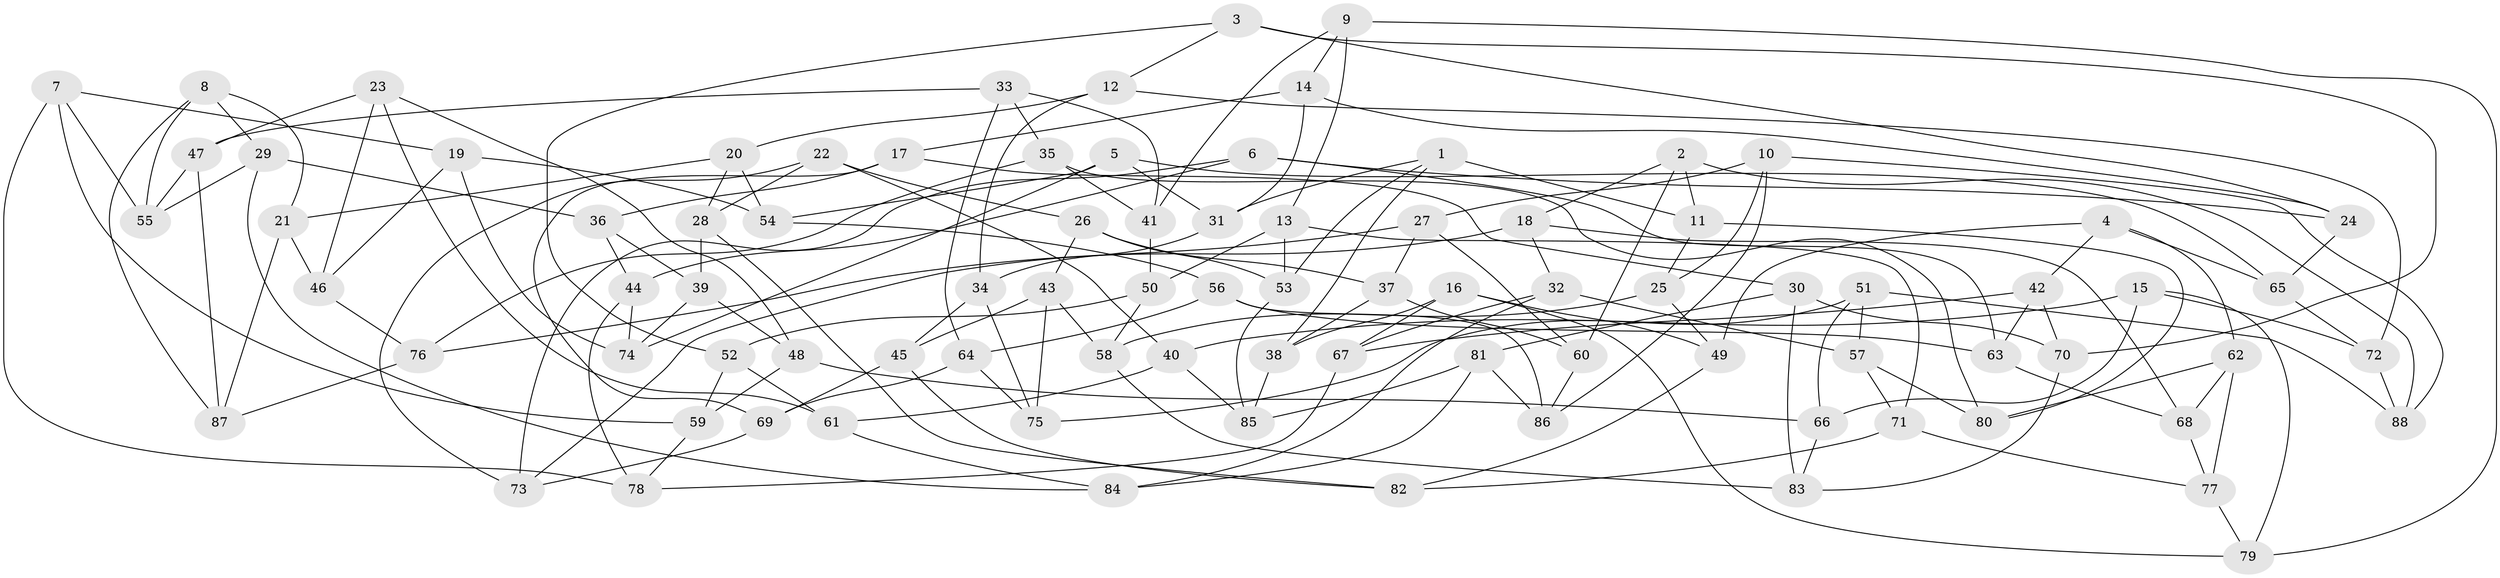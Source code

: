 // Generated by graph-tools (version 1.1) at 2025/38/03/09/25 02:38:05]
// undirected, 88 vertices, 176 edges
graph export_dot {
graph [start="1"]
  node [color=gray90,style=filled];
  1;
  2;
  3;
  4;
  5;
  6;
  7;
  8;
  9;
  10;
  11;
  12;
  13;
  14;
  15;
  16;
  17;
  18;
  19;
  20;
  21;
  22;
  23;
  24;
  25;
  26;
  27;
  28;
  29;
  30;
  31;
  32;
  33;
  34;
  35;
  36;
  37;
  38;
  39;
  40;
  41;
  42;
  43;
  44;
  45;
  46;
  47;
  48;
  49;
  50;
  51;
  52;
  53;
  54;
  55;
  56;
  57;
  58;
  59;
  60;
  61;
  62;
  63;
  64;
  65;
  66;
  67;
  68;
  69;
  70;
  71;
  72;
  73;
  74;
  75;
  76;
  77;
  78;
  79;
  80;
  81;
  82;
  83;
  84;
  85;
  86;
  87;
  88;
  1 -- 11;
  1 -- 53;
  1 -- 31;
  1 -- 38;
  2 -- 18;
  2 -- 60;
  2 -- 11;
  2 -- 88;
  3 -- 12;
  3 -- 52;
  3 -- 24;
  3 -- 70;
  4 -- 49;
  4 -- 65;
  4 -- 42;
  4 -- 62;
  5 -- 74;
  5 -- 54;
  5 -- 65;
  5 -- 31;
  6 -- 44;
  6 -- 24;
  6 -- 73;
  6 -- 63;
  7 -- 59;
  7 -- 78;
  7 -- 19;
  7 -- 55;
  8 -- 29;
  8 -- 21;
  8 -- 55;
  8 -- 87;
  9 -- 79;
  9 -- 13;
  9 -- 14;
  9 -- 41;
  10 -- 27;
  10 -- 86;
  10 -- 25;
  10 -- 88;
  11 -- 25;
  11 -- 80;
  12 -- 72;
  12 -- 20;
  12 -- 34;
  13 -- 71;
  13 -- 53;
  13 -- 50;
  14 -- 24;
  14 -- 31;
  14 -- 17;
  15 -- 79;
  15 -- 72;
  15 -- 66;
  15 -- 40;
  16 -- 38;
  16 -- 49;
  16 -- 67;
  16 -- 79;
  17 -- 36;
  17 -- 69;
  17 -- 30;
  18 -- 68;
  18 -- 32;
  18 -- 73;
  19 -- 74;
  19 -- 46;
  19 -- 54;
  20 -- 54;
  20 -- 21;
  20 -- 28;
  21 -- 87;
  21 -- 46;
  22 -- 26;
  22 -- 73;
  22 -- 40;
  22 -- 28;
  23 -- 61;
  23 -- 46;
  23 -- 47;
  23 -- 48;
  24 -- 65;
  25 -- 58;
  25 -- 49;
  26 -- 43;
  26 -- 53;
  26 -- 37;
  27 -- 76;
  27 -- 60;
  27 -- 37;
  28 -- 39;
  28 -- 82;
  29 -- 55;
  29 -- 36;
  29 -- 84;
  30 -- 81;
  30 -- 83;
  30 -- 70;
  31 -- 34;
  32 -- 67;
  32 -- 84;
  32 -- 57;
  33 -- 41;
  33 -- 47;
  33 -- 64;
  33 -- 35;
  34 -- 45;
  34 -- 75;
  35 -- 76;
  35 -- 80;
  35 -- 41;
  36 -- 39;
  36 -- 44;
  37 -- 60;
  37 -- 38;
  38 -- 85;
  39 -- 48;
  39 -- 74;
  40 -- 61;
  40 -- 85;
  41 -- 50;
  42 -- 63;
  42 -- 67;
  42 -- 70;
  43 -- 45;
  43 -- 75;
  43 -- 58;
  44 -- 74;
  44 -- 78;
  45 -- 82;
  45 -- 69;
  46 -- 76;
  47 -- 87;
  47 -- 55;
  48 -- 59;
  48 -- 66;
  49 -- 82;
  50 -- 58;
  50 -- 52;
  51 -- 88;
  51 -- 66;
  51 -- 75;
  51 -- 57;
  52 -- 59;
  52 -- 61;
  53 -- 85;
  54 -- 56;
  56 -- 64;
  56 -- 63;
  56 -- 86;
  57 -- 80;
  57 -- 71;
  58 -- 83;
  59 -- 78;
  60 -- 86;
  61 -- 84;
  62 -- 80;
  62 -- 77;
  62 -- 68;
  63 -- 68;
  64 -- 69;
  64 -- 75;
  65 -- 72;
  66 -- 83;
  67 -- 78;
  68 -- 77;
  69 -- 73;
  70 -- 83;
  71 -- 77;
  71 -- 82;
  72 -- 88;
  76 -- 87;
  77 -- 79;
  81 -- 85;
  81 -- 84;
  81 -- 86;
}
